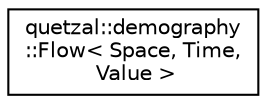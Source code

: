 digraph "Graphical Class Hierarchy"
{
 // LATEX_PDF_SIZE
  edge [fontname="Helvetica",fontsize="10",labelfontname="Helvetica",labelfontsize="10"];
  node [fontname="Helvetica",fontsize="10",shape=record];
  rankdir="LR";
  Node0 [label="quetzal::demography\l::Flow\< Space, Time,\l Value \>",height=0.2,width=0.4,color="black", fillcolor="white", style="filled",URL="$classquetzal_1_1demography_1_1_flow.html",tooltip="Defines a template class to store the demographic flows number across a landscape along time."];
}
